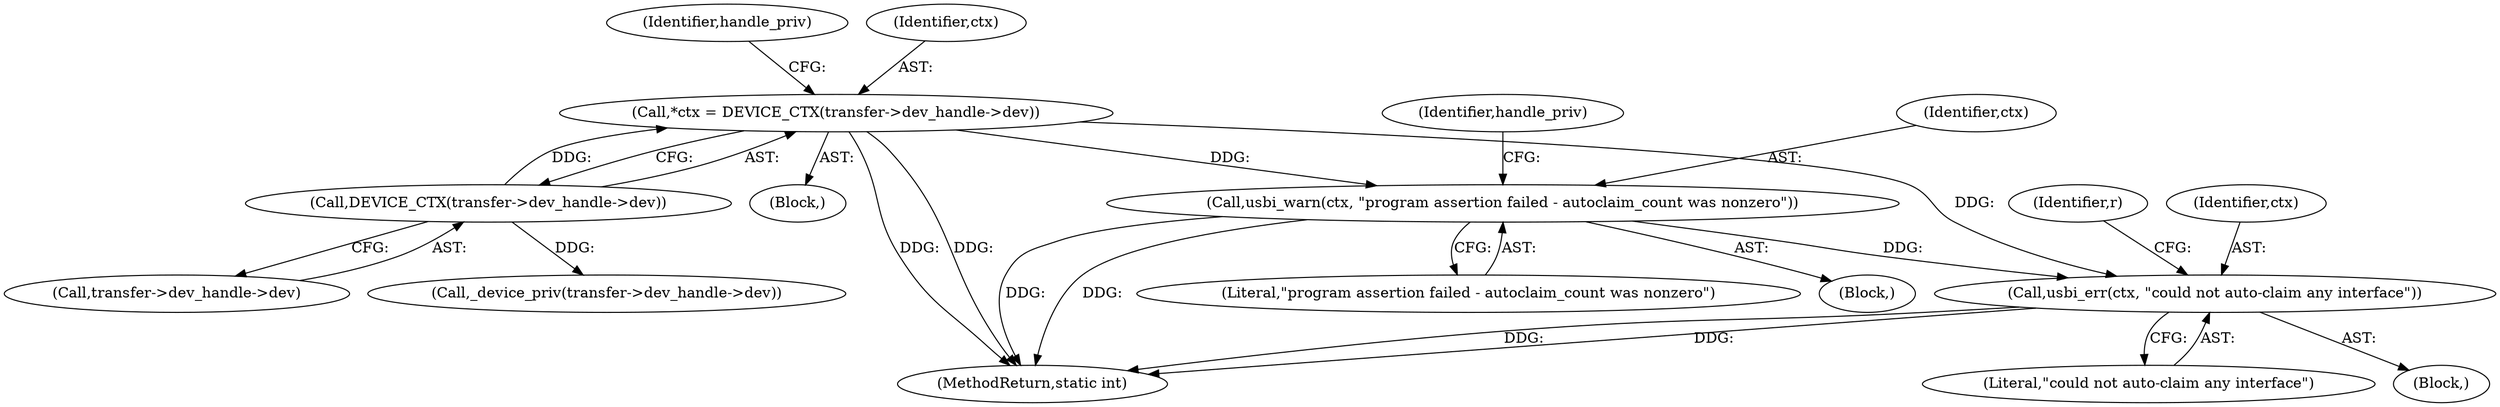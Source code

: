 digraph "0_Chrome_ac149a8d4371c0e01e0934fdd57b09e86f96b5b9_9@pointer" {
"1000199" [label="(Call,usbi_warn(ctx, \"program assertion failed - autoclaim_count was nonzero\"))"];
"1000107" [label="(Call,*ctx = DEVICE_CTX(transfer->dev_handle->dev))"];
"1000109" [label="(Call,DEVICE_CTX(transfer->dev_handle->dev))"];
"1000214" [label="(Call,usbi_err(ctx, \"could not auto-claim any interface\"))"];
"1000107" [label="(Call,*ctx = DEVICE_CTX(transfer->dev_handle->dev))"];
"1000246" [label="(MethodReturn,static int)"];
"1000117" [label="(Identifier,handle_priv)"];
"1000105" [label="(Block,)"];
"1000216" [label="(Literal,\"could not auto-claim any interface\")"];
"1000200" [label="(Identifier,ctx)"];
"1000125" [label="(Call,_device_priv(transfer->dev_handle->dev))"];
"1000110" [label="(Call,transfer->dev_handle->dev)"];
"1000199" [label="(Call,usbi_warn(ctx, \"program assertion failed - autoclaim_count was nonzero\"))"];
"1000218" [label="(Identifier,r)"];
"1000201" [label="(Literal,\"program assertion failed - autoclaim_count was nonzero\")"];
"1000108" [label="(Identifier,ctx)"];
"1000109" [label="(Call,DEVICE_CTX(transfer->dev_handle->dev))"];
"1000205" [label="(Identifier,handle_priv)"];
"1000213" [label="(Block,)"];
"1000214" [label="(Call,usbi_err(ctx, \"could not auto-claim any interface\"))"];
"1000215" [label="(Identifier,ctx)"];
"1000198" [label="(Block,)"];
"1000199" -> "1000198"  [label="AST: "];
"1000199" -> "1000201"  [label="CFG: "];
"1000200" -> "1000199"  [label="AST: "];
"1000201" -> "1000199"  [label="AST: "];
"1000205" -> "1000199"  [label="CFG: "];
"1000199" -> "1000246"  [label="DDG: "];
"1000199" -> "1000246"  [label="DDG: "];
"1000107" -> "1000199"  [label="DDG: "];
"1000199" -> "1000214"  [label="DDG: "];
"1000107" -> "1000105"  [label="AST: "];
"1000107" -> "1000109"  [label="CFG: "];
"1000108" -> "1000107"  [label="AST: "];
"1000109" -> "1000107"  [label="AST: "];
"1000117" -> "1000107"  [label="CFG: "];
"1000107" -> "1000246"  [label="DDG: "];
"1000107" -> "1000246"  [label="DDG: "];
"1000109" -> "1000107"  [label="DDG: "];
"1000107" -> "1000214"  [label="DDG: "];
"1000109" -> "1000110"  [label="CFG: "];
"1000110" -> "1000109"  [label="AST: "];
"1000109" -> "1000125"  [label="DDG: "];
"1000214" -> "1000213"  [label="AST: "];
"1000214" -> "1000216"  [label="CFG: "];
"1000215" -> "1000214"  [label="AST: "];
"1000216" -> "1000214"  [label="AST: "];
"1000218" -> "1000214"  [label="CFG: "];
"1000214" -> "1000246"  [label="DDG: "];
"1000214" -> "1000246"  [label="DDG: "];
}
